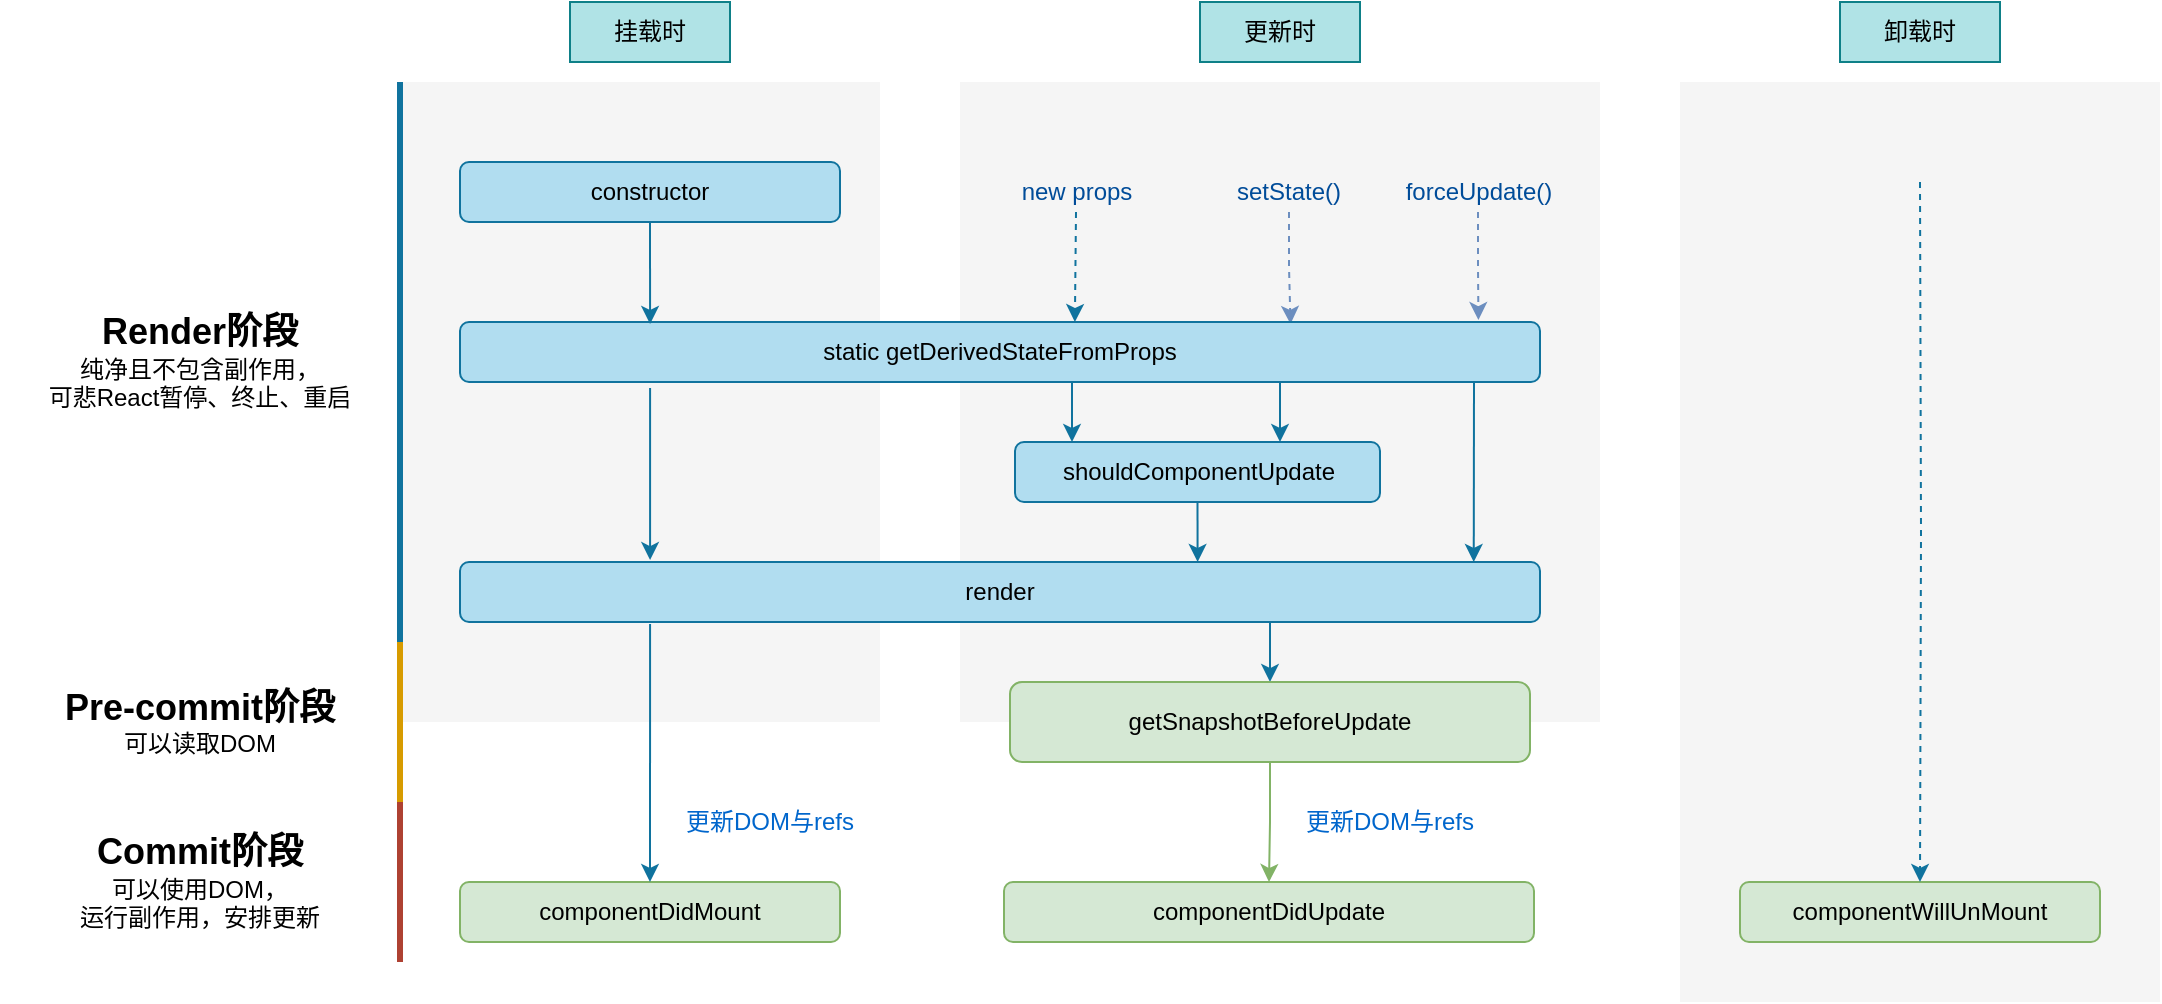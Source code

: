 <mxfile version="12.4.2" type="device" pages="1"><diagram id="MfGYw6lyreqVEyUHQ-x0" name="Page-1"><mxGraphModel dx="1773" dy="596" grid="1" gridSize="10" guides="1" tooltips="1" connect="1" arrows="1" fold="1" page="1" pageScale="1" pageWidth="827" pageHeight="1169" math="0" shadow="0"><root><mxCell id="0"/><mxCell id="1" parent="0"/><mxCell id="C5boka-9IeIoDpamBEHY-2" value="" style="rounded=0;whiteSpace=wrap;html=1;fillColor=#f5f5f5;strokeColor=none;fontColor=#333333;dashed=1;dashPattern=1 2;" parent="1" vertex="1"><mxGeometry x="680" y="80" width="240" height="460" as="geometry"/></mxCell><mxCell id="gKUGnVM8wBzTeXqGgnCS-1" value="挂载时" style="text;html=1;strokeColor=#0e8088;fillColor=#b0e3e6;align=center;verticalAlign=middle;whiteSpace=wrap;rounded=0;" parent="1" vertex="1"><mxGeometry x="125" y="40" width="80" height="30" as="geometry"/></mxCell><mxCell id="gKUGnVM8wBzTeXqGgnCS-5" value="" style="rounded=0;whiteSpace=wrap;html=1;fillColor=#f5f5f5;strokeColor=none;fontColor=#333333;dashed=1;dashPattern=1 2;" parent="1" vertex="1"><mxGeometry x="40" y="80" width="240" height="320" as="geometry"/></mxCell><mxCell id="gKUGnVM8wBzTeXqGgnCS-6" value="constructor" style="rounded=1;whiteSpace=wrap;html=1;fillColor=#b1ddf0;strokeColor=#10739e;" parent="1" vertex="1"><mxGeometry x="70" y="120" width="190" height="30" as="geometry"/></mxCell><mxCell id="gKUGnVM8wBzTeXqGgnCS-7" value="" style="rounded=0;whiteSpace=wrap;html=1;fillColor=#f5f5f5;strokeColor=none;fontColor=#333333;dashed=1;dashPattern=1 2;" parent="1" vertex="1"><mxGeometry x="320" y="80" width="320" height="320" as="geometry"/></mxCell><mxCell id="gKUGnVM8wBzTeXqGgnCS-11" value="shouldComponentUpdate" style="rounded=1;whiteSpace=wrap;html=1;fillColor=#b1ddf0;strokeColor=#10739e;" parent="1" vertex="1"><mxGeometry x="347.5" y="260" width="182.5" height="30" as="geometry"/></mxCell><mxCell id="C5boka-9IeIoDpamBEHY-38" style="edgeStyle=orthogonalEdgeStyle;rounded=0;orthogonalLoop=1;jettySize=auto;html=1;entryX=0.5;entryY=0;entryDx=0;entryDy=0;fontColor=#004C99;fillColor=#b1ddf0;strokeColor=#10739e;" parent="1" target="C5boka-9IeIoDpamBEHY-3" edge="1"><mxGeometry relative="1" as="geometry"><mxPoint x="478" y="350" as="sourcePoint"/></mxGeometry></mxCell><mxCell id="gKUGnVM8wBzTeXqGgnCS-14" value="componentDidMount" style="rounded=1;whiteSpace=wrap;html=1;fillColor=#d5e8d4;strokeColor=#82b366;" parent="1" vertex="1"><mxGeometry x="70" y="480" width="190" height="30" as="geometry"/></mxCell><mxCell id="gKUGnVM8wBzTeXqGgnCS-15" value="componentDidUpdate" style="rounded=1;whiteSpace=wrap;html=1;fillColor=#d5e8d4;strokeColor=#82b366;" parent="1" vertex="1"><mxGeometry x="342" y="480" width="265" height="30" as="geometry"/></mxCell><mxCell id="gKUGnVM8wBzTeXqGgnCS-16" value="componentWillUnMount" style="rounded=1;whiteSpace=wrap;html=1;fillColor=#d5e8d4;strokeColor=#82b366;" parent="1" vertex="1"><mxGeometry x="710" y="480" width="180" height="30" as="geometry"/></mxCell><mxCell id="C5boka-9IeIoDpamBEHY-6" style="edgeStyle=orthogonalEdgeStyle;rounded=0;orthogonalLoop=1;jettySize=auto;html=1;fillColor=#b1ddf0;strokeColor=#10739e;entryX=0.5;entryY=0;entryDx=0;entryDy=0;exitX=0.176;exitY=1.033;exitDx=0;exitDy=0;exitPerimeter=0;" parent="1" source="gKUGnVM8wBzTeXqGgnCS-17" target="gKUGnVM8wBzTeXqGgnCS-14" edge="1"><mxGeometry relative="1" as="geometry"><mxPoint x="165" y="430" as="targetPoint"/></mxGeometry></mxCell><mxCell id="gKUGnVM8wBzTeXqGgnCS-17" value="render" style="rounded=1;whiteSpace=wrap;html=1;fillColor=#b1ddf0;strokeColor=#10739e;" parent="1" vertex="1"><mxGeometry x="70" y="320" width="540" height="30" as="geometry"/></mxCell><mxCell id="C5boka-9IeIoDpamBEHY-40" style="edgeStyle=orthogonalEdgeStyle;rounded=0;orthogonalLoop=1;jettySize=auto;html=1;fontColor=#004C99;fillColor=#d5e8d4;strokeColor=#82b366;" parent="1" source="C5boka-9IeIoDpamBEHY-3" target="gKUGnVM8wBzTeXqGgnCS-15" edge="1"><mxGeometry relative="1" as="geometry"/></mxCell><mxCell id="C5boka-9IeIoDpamBEHY-3" value="getSnapshotBeforeUpdate" style="rounded=1;whiteSpace=wrap;html=1;fillColor=#d5e8d4;strokeColor=#82b366;" parent="1" vertex="1"><mxGeometry x="345" y="380" width="260" height="40" as="geometry"/></mxCell><mxCell id="C5boka-9IeIoDpamBEHY-7" value="更新时" style="text;html=1;strokeColor=#0e8088;fillColor=#b0e3e6;align=center;verticalAlign=middle;whiteSpace=wrap;rounded=0;" parent="1" vertex="1"><mxGeometry x="440" y="40" width="80" height="30" as="geometry"/></mxCell><mxCell id="C5boka-9IeIoDpamBEHY-8" value="卸载时" style="text;html=1;strokeColor=#0e8088;fillColor=#b0e3e6;align=center;verticalAlign=middle;whiteSpace=wrap;rounded=0;" parent="1" vertex="1"><mxGeometry x="760" y="40" width="80" height="30" as="geometry"/></mxCell><mxCell id="C5boka-9IeIoDpamBEHY-31" value="new props" style="text;html=1;strokeColor=none;fillColor=none;align=center;verticalAlign=middle;whiteSpace=wrap;rounded=0;fontColor=#004C99;" parent="1" vertex="1"><mxGeometry x="345.5" y="125" width="65" height="20" as="geometry"/></mxCell><mxCell id="C5boka-9IeIoDpamBEHY-50" style="edgeStyle=orthogonalEdgeStyle;rounded=0;orthogonalLoop=1;jettySize=auto;html=1;fontColor=#004C99;fillColor=#b1ddf0;strokeColor=#10739e;dashed=1;" parent="1" target="gKUGnVM8wBzTeXqGgnCS-16" edge="1"><mxGeometry relative="1" as="geometry"><mxPoint x="723" y="162" as="targetPoint"/><mxPoint x="800" y="130" as="sourcePoint"/></mxGeometry></mxCell><mxCell id="ClBItGhIvvz-d1vYjyUG-1" style="edgeStyle=orthogonalEdgeStyle;rounded=0;orthogonalLoop=1;jettySize=auto;html=1;entryX=0.769;entryY=0.033;entryDx=0;entryDy=0;entryPerimeter=0;dashed=1;fillColor=#dae8fc;strokeColor=#6c8ebf;" edge="1" parent="1" source="tx3t7wWRBTYCAMXdeaQU-2" target="tx3t7wWRBTYCAMXdeaQU-10"><mxGeometry relative="1" as="geometry"/></mxCell><mxCell id="tx3t7wWRBTYCAMXdeaQU-2" value="setState()" style="text;html=1;strokeColor=none;fillColor=none;align=center;verticalAlign=middle;whiteSpace=wrap;rounded=0;fontColor=#004C99;" parent="1" vertex="1"><mxGeometry x="452" y="125" width="65" height="20" as="geometry"/></mxCell><mxCell id="ClBItGhIvvz-d1vYjyUG-2" style="edgeStyle=orthogonalEdgeStyle;rounded=0;orthogonalLoop=1;jettySize=auto;html=1;entryX=0.943;entryY=-0.033;entryDx=0;entryDy=0;entryPerimeter=0;dashed=1;fillColor=#dae8fc;strokeColor=#6c8ebf;" edge="1" parent="1" source="tx3t7wWRBTYCAMXdeaQU-6" target="tx3t7wWRBTYCAMXdeaQU-10"><mxGeometry relative="1" as="geometry"/></mxCell><mxCell id="tx3t7wWRBTYCAMXdeaQU-6" value="forceUpdate()" style="text;html=1;strokeColor=none;fillColor=none;align=center;verticalAlign=middle;whiteSpace=wrap;rounded=0;fontColor=#004C99;" parent="1" vertex="1"><mxGeometry x="546.5" y="125" width="65" height="20" as="geometry"/></mxCell><mxCell id="tx3t7wWRBTYCAMXdeaQU-8" value="" style="endArrow=classic;html=1;exitX=0.5;exitY=1;exitDx=0;exitDy=0;entryX=0.113;entryY=0;entryDx=0;entryDy=0;entryPerimeter=0;fillColor=#b1ddf0;strokeColor=#10739e;rounded=1;dashed=1;" parent="1" source="C5boka-9IeIoDpamBEHY-31" edge="1"><mxGeometry width="50" height="50" relative="1" as="geometry"><mxPoint x="398.75" y="110" as="sourcePoint"/><mxPoint x="377.445" y="200" as="targetPoint"/></mxGeometry></mxCell><mxCell id="tx3t7wWRBTYCAMXdeaQU-15" style="edgeStyle=orthogonalEdgeStyle;rounded=0;orthogonalLoop=1;jettySize=auto;html=1;entryX=0.176;entryY=-0.033;entryDx=0;entryDy=0;fillColor=#b1ddf0;strokeColor=#10739e;exitX=0.176;exitY=1.1;exitDx=0;exitDy=0;exitPerimeter=0;entryPerimeter=0;" parent="1" source="tx3t7wWRBTYCAMXdeaQU-10" target="gKUGnVM8wBzTeXqGgnCS-17" edge="1"><mxGeometry relative="1" as="geometry"/></mxCell><mxCell id="tx3t7wWRBTYCAMXdeaQU-10" value="static getDerivedStateFromProps" style="rounded=1;whiteSpace=wrap;html=1;fillColor=#b1ddf0;strokeColor=#10739e;" parent="1" vertex="1"><mxGeometry x="70" y="200" width="540" height="30" as="geometry"/></mxCell><mxCell id="tx3t7wWRBTYCAMXdeaQU-11" value="" style="endArrow=classic;html=1;fillColor=#b1ddf0;strokeColor=#10739e;" parent="1" edge="1"><mxGeometry width="50" height="50" relative="1" as="geometry"><mxPoint x="376" y="230" as="sourcePoint"/><mxPoint x="376" y="260" as="targetPoint"/></mxGeometry></mxCell><mxCell id="tx3t7wWRBTYCAMXdeaQU-12" value="" style="endArrow=classic;html=1;exitX=0.5;exitY=1;exitDx=0;exitDy=0;fillColor=#b1ddf0;strokeColor=#10739e;" parent="1" edge="1"><mxGeometry width="50" height="50" relative="1" as="geometry"><mxPoint x="480" y="230" as="sourcePoint"/><mxPoint x="480" y="260" as="targetPoint"/></mxGeometry></mxCell><mxCell id="tx3t7wWRBTYCAMXdeaQU-13" value="" style="endArrow=classic;html=1;entryX=0.875;entryY=0;entryDx=0;entryDy=0;entryPerimeter=0;fillColor=#b1ddf0;strokeColor=#10739e;" parent="1" edge="1"><mxGeometry width="50" height="50" relative="1" as="geometry"><mxPoint x="577" y="230" as="sourcePoint"/><mxPoint x="576.875" y="320" as="targetPoint"/></mxGeometry></mxCell><mxCell id="tx3t7wWRBTYCAMXdeaQU-14" value="" style="endArrow=classic;html=1;exitX=0.5;exitY=1;exitDx=0;exitDy=0;entryX=0.354;entryY=0;entryDx=0;entryDy=0;entryPerimeter=0;fillColor=#b1ddf0;strokeColor=#10739e;" parent="1" source="gKUGnVM8wBzTeXqGgnCS-11" edge="1"><mxGeometry width="50" height="50" relative="1" as="geometry"><mxPoint x="420" y="360" as="sourcePoint"/><mxPoint x="438.81" y="320" as="targetPoint"/></mxGeometry></mxCell><mxCell id="Cl-3BRUZWFcjLkJQzSnR-1" value="更新DOM与refs" style="text;html=1;strokeColor=none;fillColor=none;align=center;verticalAlign=middle;whiteSpace=wrap;rounded=0;fontColor=#0066CC;" parent="1" vertex="1"><mxGeometry x="180" y="440" width="90" height="20" as="geometry"/></mxCell><mxCell id="Cl-3BRUZWFcjLkJQzSnR-4" value="更新DOM与refs" style="text;html=1;strokeColor=none;fillColor=none;align=center;verticalAlign=middle;whiteSpace=wrap;rounded=0;fontColor=#0066CC;" parent="1" vertex="1"><mxGeometry x="490" y="440" width="90" height="20" as="geometry"/></mxCell><mxCell id="XhOksPyf3IbcTO7U0vmN-1" value="" style="endArrow=classic;html=1;exitX=0.5;exitY=1;exitDx=0;exitDy=0;entryX=0.176;entryY=0.033;entryDx=0;entryDy=0;entryPerimeter=0;fillColor=#b1ddf0;strokeColor=#10739e;" parent="1" source="gKUGnVM8wBzTeXqGgnCS-6" target="tx3t7wWRBTYCAMXdeaQU-10" edge="1"><mxGeometry width="50" height="50" relative="1" as="geometry"><mxPoint x="250" y="240" as="sourcePoint"/><mxPoint x="300" y="190" as="targetPoint"/></mxGeometry></mxCell><mxCell id="ClBItGhIvvz-d1vYjyUG-3" value="&lt;font style=&quot;font-size: 18px&quot;&gt;&lt;b&gt;Render阶段&lt;/b&gt;&lt;/font&gt;&lt;br&gt;纯净且不包含副作用，&lt;br&gt;可悲React暂停、终止、重启" style="text;html=1;align=center;verticalAlign=middle;whiteSpace=wrap;rounded=0;strokeColor=none;" vertex="1" parent="1"><mxGeometry x="-160" y="80" width="200" height="280" as="geometry"/></mxCell><mxCell id="ClBItGhIvvz-d1vYjyUG-4" value="&lt;font style=&quot;font-size: 18px&quot;&gt;&lt;b&gt;Pre-commit阶段&lt;/b&gt;&lt;/font&gt;&lt;br&gt;可以读取DOM" style="text;html=1;strokeColor=none;fillColor=none;align=center;verticalAlign=middle;whiteSpace=wrap;rounded=0;" vertex="1" parent="1"><mxGeometry x="-160" y="360" width="200" height="80" as="geometry"/></mxCell><mxCell id="ClBItGhIvvz-d1vYjyUG-5" value="&lt;font style=&quot;font-size: 18px&quot;&gt;&lt;b&gt;Commit阶段&lt;/b&gt;&lt;/font&gt;&lt;br&gt;可以使用DOM，&lt;br&gt;运行副作用，安排更新" style="text;html=1;strokeColor=none;fillColor=none;align=center;verticalAlign=middle;whiteSpace=wrap;rounded=0;" vertex="1" parent="1"><mxGeometry x="-160" y="440" width="200" height="80" as="geometry"/></mxCell><mxCell id="ClBItGhIvvz-d1vYjyUG-6" value="" style="endArrow=none;html=1;exitX=1;exitY=0;exitDx=0;exitDy=0;fillColor=#ffe6cc;strokeColor=#d79b00;strokeWidth=3;" edge="1" parent="1" source="ClBItGhIvvz-d1vYjyUG-4"><mxGeometry width="50" height="50" relative="1" as="geometry"><mxPoint x="-230" y="370" as="sourcePoint"/><mxPoint x="40" y="440" as="targetPoint"/></mxGeometry></mxCell><mxCell id="ClBItGhIvvz-d1vYjyUG-8" value="" style="endArrow=none;html=1;strokeWidth=3;fillColor=#fad9d5;strokeColor=#ae4132;exitX=1;exitY=1;exitDx=0;exitDy=0;" edge="1" parent="1" source="ClBItGhIvvz-d1vYjyUG-5"><mxGeometry width="50" height="50" relative="1" as="geometry"><mxPoint x="-161" y="440" as="sourcePoint"/><mxPoint x="40" y="440" as="targetPoint"/></mxGeometry></mxCell><mxCell id="ClBItGhIvvz-d1vYjyUG-10" value="" style="endArrow=none;html=1;strokeWidth=3;fillColor=#b1ddf0;strokeColor=#10739e;exitX=1;exitY=1;exitDx=0;exitDy=0;entryX=1;entryY=0;entryDx=0;entryDy=0;" edge="1" parent="1" source="ClBItGhIvvz-d1vYjyUG-3" target="ClBItGhIvvz-d1vYjyUG-3"><mxGeometry width="50" height="50" relative="1" as="geometry"><mxPoint x="-141" y="460" as="sourcePoint"/><mxPoint x="60" y="460" as="targetPoint"/></mxGeometry></mxCell></root></mxGraphModel></diagram></mxfile>